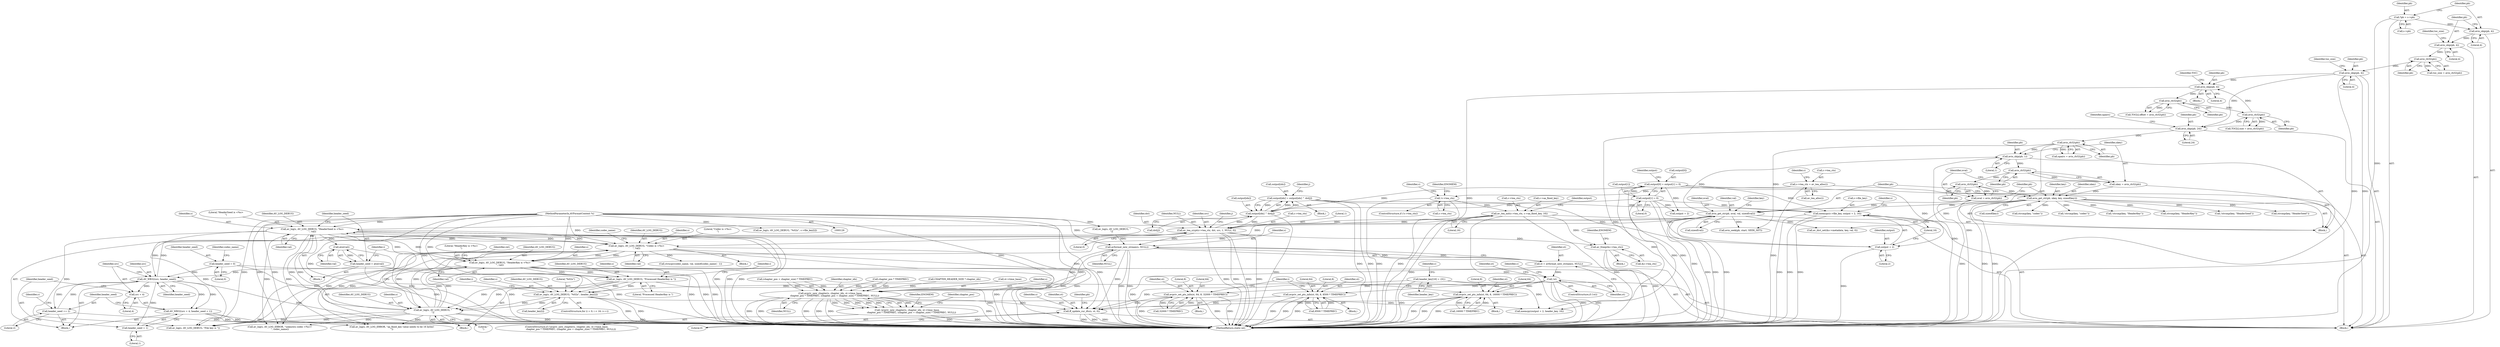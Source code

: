 digraph "0_FFmpeg_ed188f6dcdf0935c939ed813cf8745d50742014b@array" {
"1000517" [label="(Call,output[idx] = output[idx] ^ dst[j])"];
"1000521" [label="(Call,output[idx] ^ dst[j])"];
"1000517" [label="(Call,output[idx] = output[idx] ^ dst[j])"];
"1000448" [label="(Call,output[0] = output[1] = 0)"];
"1000452" [label="(Call,output[1] = 0)"];
"1000489" [label="(Call,av_tea_crypt(c->tea_ctx, dst, src, 1, NULL, 0))"];
"1000440" [label="(Call,av_tea_init(c->tea_ctx, c->aa_fixed_key, 16))"];
"1000433" [label="(Call,!c->tea_ctx)"];
"1000427" [label="(Call,c->tea_ctx = av_tea_alloc())"];
"1000476" [label="(Call,AV_WB32(src, header_seed))"];
"1000318" [label="(Call,header_seed = atoi(val))"];
"1000320" [label="(Call,atoi(val))"];
"1000313" [label="(Call,av_log(s, AV_LOG_DEBUG, \"HeaderSeed is <%s>\n\", val))"];
"1000294" [label="(Call,av_log(s, AV_LOG_DEBUG, \"Codec is <%s>\n\", val))"];
"1000380" [label="(Call,av_log(s, AV_LOG_DEBUG, \"\n\"))"];
"1000360" [label="(Call,av_log(s, AV_LOG_DEBUG, \"Processed HeaderKey is \"))"];
"1000329" [label="(Call,av_log(s, AV_LOG_DEBUG, \"HeaderKey is <%s>\n\", val))"];
"1000127" [label="(MethodParameterIn,AVFormatContext *s)"];
"1000282" [label="(Call,avio_get_str(pb, nval, val, sizeof(val)))"];
"1000276" [label="(Call,avio_get_str(pb, nkey, key, sizeof(key)))"];
"1000274" [label="(Call,avio_rb32(pb))"];
"1000270" [label="(Call,avio_rb32(pb))"];
"1000265" [label="(Call,avio_skip(pb, 1))"];
"1000237" [label="(Call,avio_rb32(pb))"];
"1000232" [label="(Call,avio_skip(pb, 24))"];
"1000194" [label="(Call,avio_skip(pb, 4))"];
"1000192" [label="(Call,avio_rb32(pb))"];
"1000187" [label="(Call,avio_skip(pb, 4))"];
"1000184" [label="(Call,avio_skip(pb, 4))"];
"1000177" [label="(Call,*pb = s->pb)"];
"1000230" [label="(Call,avio_rb32(pb))"];
"1000222" [label="(Call,avio_rb32(pb))"];
"1000213" [label="(Call,avio_skip(pb, 4))"];
"1000268" [label="(Call,nkey = avio_rb32(pb))"];
"1000272" [label="(Call,nval = avio_rb32(pb))"];
"1000373" [label="(Call,av_log(s, AV_LOG_DEBUG, \"%02x\", header_key[i]))"];
"1000168" [label="(Call,header_key[16] = {0})"];
"1000142" [label="(Call,header_seed = 0)"];
"1000486" [label="(Call,header_seed += 2)"];
"1000479" [label="(Call,AV_WB32(src + 4, header_seed + 1))"];
"1000480" [label="(Call,src + 4)"];
"1000483" [label="(Call,header_seed + 1)"];
"1000564" [label="(Call,avformat_new_stream(s, NULL))"];
"1000562" [label="(Call,st = avformat_new_stream(s, NULL))"];
"1000568" [label="(Call,!st)"];
"1000611" [label="(Call,avpriv_set_pts_info(st, 64, 8, 32000 * TIMEPREC))"];
"1000857" [label="(Call,ff_update_cur_dts(s, st, 0))"];
"1000665" [label="(Call,avpriv_set_pts_info(st, 64, 8, 8500 * TIMEPREC))"];
"1000719" [label="(Call,avpriv_set_pts_info(st, 64, 8, 16000 * TIMEPREC))"];
"1000826" [label="(Call,avpriv_new_chapter(s, chapter_idx, st->time_base,\n            chapter_pos * TIMEPREC, (chapter_pos + chapter_size) * TIMEPREC, NULL))"];
"1000825" [label="(Call,!avpriv_new_chapter(s, chapter_idx, st->time_base,\n            chapter_pos * TIMEPREC, (chapter_pos + chapter_size) * TIMEPREC, NULL))"];
"1000571" [label="(Call,av_freep(&c->tea_ctx))"];
"1000528" [label="(Call,memcpy(c->file_key, output + 2, 16))"];
"1000532" [label="(Call,output + 2)"];
"1000277" [label="(Identifier,pb)"];
"1000212" [label="(Block,)"];
"1000427" [label="(Call,c->tea_ctx = av_tea_alloc())"];
"1000825" [label="(Call,!avpriv_new_chapter(s, chapter_idx, st->time_base,\n            chapter_pos * TIMEPREC, (chapter_pos + chapter_size) * TIMEPREC, NULL))"];
"1000282" [label="(Call,avio_get_str(pb, nval, val, sizeof(val)))"];
"1000722" [label="(Literal,8)"];
"1000333" [label="(Identifier,val)"];
"1000858" [label="(Identifier,s)"];
"1000276" [label="(Call,avio_get_str(pb, nkey, key, sizeof(key)))"];
"1000518" [label="(Call,output[idx])"];
"1000835" [label="(Call,(chapter_pos + chapter_size) * TIMEPREC)"];
"1000364" [label="(ControlStructure,for (i = 0; i < 16; i++))"];
"1000194" [label="(Call,avio_skip(pb, 4))"];
"1000325" [label="(Call,strcmp(key, \"HeaderKey\"))"];
"1000828" [label="(Identifier,chapter_idx)"];
"1000294" [label="(Call,av_log(s, AV_LOG_DEBUG, \"Codec is <%s>\n\", val))"];
"1000278" [label="(Identifier,nkey)"];
"1000419" [label="(Call,av_log(s, AV_LOG_ERROR, \"unknown codec <%s>!\n\", codec_name))"];
"1000723" [label="(Call,16000 * TIMEPREC)"];
"1000216" [label="(Call,TOC[i].offset = avio_rb32(pb))"];
"1000458" [label="(Call,output + 2)"];
"1000447" [label="(Literal,16)"];
"1000477" [label="(Identifier,src)"];
"1000236" [label="(Identifier,npairs)"];
"1000525" [label="(Call,dst[j])"];
"1000127" [label="(MethodParameterIn,AVFormatContext *s)"];
"1000222" [label="(Call,avio_rb32(pb))"];
"1000190" [label="(Call,toc_size = avio_rb32(pb))"];
"1000832" [label="(Call,chapter_pos * TIMEPREC)"];
"1000362" [label="(Identifier,AV_LOG_DEBUG)"];
"1000308" [label="(Call,!strcmp(key, \"HeaderSeed\"))"];
"1000611" [label="(Call,avpriv_set_pts_info(st, 64, 8, 32000 * TIMEPREC))"];
"1000532" [label="(Call,output + 2)"];
"1000453" [label="(Call,output[1])"];
"1000481" [label="(Identifier,src)"];
"1000300" [label="(Identifier,codec_name)"];
"1000363" [label="(Literal,\"Processed HeaderKey is \")"];
"1000253" [label="(Identifier,i)"];
"1000457" [label="(Call,memcpy(output + 2, header_key, 16))"];
"1000450" [label="(Identifier,output)"];
"1000309" [label="(Call,strcmp(key, \"HeaderSeed\"))"];
"1000193" [label="(Identifier,pb)"];
"1000382" [label="(Identifier,AV_LOG_DEBUG)"];
"1000188" [label="(Identifier,pb)"];
"1000432" [label="(ControlStructure,if (!c->tea_ctx))"];
"1000234" [label="(Literal,24)"];
"1000381" [label="(Identifier,s)"];
"1000143" [label="(Identifier,header_seed)"];
"1000491" [label="(Identifier,c)"];
"1000475" [label="(Block,)"];
"1000476" [label="(Call,AV_WB32(src, header_seed))"];
"1000565" [label="(Identifier,s)"];
"1000533" [label="(Identifier,output)"];
"1000529" [label="(Call,c->file_key)"];
"1000678" [label="(Block,)"];
"1000571" [label="(Call,av_freep(&c->tea_ctx))"];
"1000434" [label="(Call,c->tea_ctx)"];
"1000195" [label="(Identifier,pb)"];
"1000497" [label="(Literal,0)"];
"1000613" [label="(Literal,64)"];
"1000489" [label="(Call,av_tea_crypt(c->tea_ctx, dst, src, 1, NULL, 0))"];
"1000285" [label="(Identifier,val)"];
"1000199" [label="(Identifier,toc_size)"];
"1000564" [label="(Call,avformat_new_stream(s, NULL))"];
"1000720" [label="(Identifier,st)"];
"1000534" [label="(Literal,2)"];
"1000177" [label="(Call,*pb = s->pb)"];
"1000373" [label="(Call,av_log(s, AV_LOG_DEBUG, \"%02x\", header_key[i]))"];
"1000562" [label="(Call,st = avformat_new_stream(s, NULL))"];
"1000522" [label="(Call,output[idx])"];
"1000238" [label="(Identifier,pb)"];
"1000568" [label="(Call,!st)"];
"1000480" [label="(Call,src + 4)"];
"1000442" [label="(Identifier,c)"];
"1000563" [label="(Identifier,st)"];
"1000269" [label="(Identifier,nkey)"];
"1000232" [label="(Call,avio_skip(pb, 24))"];
"1000521" [label="(Call,output[idx] ^ dst[j])"];
"1000361" [label="(Identifier,s)"];
"1000184" [label="(Call,avio_skip(pb, 4))"];
"1000189" [label="(Literal,4)"];
"1000214" [label="(Identifier,pb)"];
"1000479" [label="(Call,AV_WB32(src + 4, header_seed + 1))"];
"1000299" [label="(Call,strncpy(codec_name, val, sizeof(codec_name) - 1))"];
"1000275" [label="(Identifier,pb)"];
"1000233" [label="(Identifier,pb)"];
"1000265" [label="(Call,avio_skip(pb, 1))"];
"1000172" [label="(Identifier,c)"];
"1000266" [label="(Identifier,pb)"];
"1000271" [label="(Identifier,pb)"];
"1000191" [label="(Identifier,toc_size)"];
"1000328" [label="(Block,)"];
"1000496" [label="(Identifier,NULL)"];
"1000280" [label="(Call,sizeof(key))"];
"1000231" [label="(Identifier,pb)"];
"1000318" [label="(Call,header_seed = atoi(val))"];
"1000196" [label="(Literal,4)"];
"1000375" [label="(Identifier,AV_LOG_DEBUG)"];
"1000433" [label="(Call,!c->tea_ctx)"];
"1000314" [label="(Identifier,s)"];
"1000383" [label="(Literal,\"\n\")"];
"1000582" [label="(Identifier,st)"];
"1000624" [label="(Block,)"];
"1000558" [label="(Call,av_log(s, AV_LOG_DEBUG, \"\n\"))"];
"1000377" [label="(Call,header_key[i])"];
"1000494" [label="(Identifier,src)"];
"1000268" [label="(Call,nkey = avio_rb32(pb))"];
"1000452" [label="(Call,output[1] = 0)"];
"1000376" [label="(Literal,\"%02x\")"];
"1000485" [label="(Literal,1)"];
"1000566" [label="(Identifier,NULL)"];
"1000144" [label="(Literal,0)"];
"1000150" [label="(Identifier,codec_name)"];
"1000459" [label="(Identifier,output)"];
"1000380" [label="(Call,av_log(s, AV_LOG_DEBUG, \"\n\"))"];
"1000786" [label="(Identifier,chapter_pos)"];
"1000667" [label="(Literal,64)"];
"1000877" [label="(MethodReturn,static int)"];
"1000488" [label="(Literal,2)"];
"1000578" [label="(Identifier,ENOMEM)"];
"1000448" [label="(Call,output[0] = output[1] = 0)"];
"1000286" [label="(Call,sizeof(val))"];
"1000290" [label="(Call,strcmp(key, \"codec\"))"];
"1000816" [label="(Call,CHAPTER_HEADER_SIZE * chapter_idx)"];
"1000179" [label="(Call,s->pb)"];
"1000829" [label="(Call,st->time_base)"];
"1000291" [label="(Identifier,key)"];
"1000128" [label="(Block,)"];
"1000567" [label="(ControlStructure,if (!st))"];
"1000824" [label="(ControlStructure,if (!avpriv_new_chapter(s, chapter_idx, st->time_base,\n            chapter_pos * TIMEPREC, (chapter_pos + chapter_size) * TIMEPREC, NULL)))"];
"1000330" [label="(Identifier,s)"];
"1000449" [label="(Call,output[0])"];
"1000142" [label="(Call,header_seed = 0)"];
"1000332" [label="(Literal,\"HeaderKey is <%s>\n\")"];
"1000223" [label="(Identifier,pb)"];
"1000320" [label="(Call,atoi(val))"];
"1000336" [label="(Identifier,ret)"];
"1000486" [label="(Call,header_seed += 2)"];
"1000859" [label="(Identifier,st)"];
"1000843" [label="(Identifier,ENOMEM)"];
"1000840" [label="(Identifier,NULL)"];
"1000331" [label="(Identifier,AV_LOG_DEBUG)"];
"1000668" [label="(Literal,8)"];
"1000537" [label="(Identifier,s)"];
"1000289" [label="(Call,!strcmp(key, \"codec\"))"];
"1000215" [label="(Literal,4)"];
"1000484" [label="(Identifier,header_seed)"];
"1000482" [label="(Literal,4)"];
"1000219" [label="(Identifier,TOC)"];
"1000516" [label="(Block,)"];
"1000293" [label="(Block,)"];
"1000279" [label="(Identifier,key)"];
"1000360" [label="(Call,av_log(s, AV_LOG_DEBUG, \"Processed HeaderKey is \"))"];
"1000296" [label="(Identifier,AV_LOG_DEBUG)"];
"1000441" [label="(Call,c->tea_ctx)"];
"1000536" [label="(Call,av_log(s, AV_LOG_DEBUG, \"File key is \"))"];
"1000549" [label="(Call,av_log(s, AV_LOG_DEBUG, \"%02x\", c->file_key[i]))"];
"1000615" [label="(Call,32000 * TIMEPREC)"];
"1000386" [label="(Call,av_dict_set(&s->metadata, key, val, 0))"];
"1000321" [label="(Identifier,val)"];
"1000192" [label="(Call,avio_rb32(pb))"];
"1000401" [label="(Call,av_log(s, AV_LOG_ERROR, \"aa_fixed_key value needs to be 16 bytes!\n\"))"];
"1000669" [label="(Call,8500 * TIMEPREC)"];
"1000528" [label="(Call,memcpy(c->file_key, output + 2, 16))"];
"1000500" [label="(Identifier,j)"];
"1000444" [label="(Call,c->aa_fixed_key)"];
"1000230" [label="(Call,avio_rb32(pb))"];
"1000295" [label="(Identifier,s)"];
"1000440" [label="(Call,av_tea_init(c->tea_ctx, c->aa_fixed_key, 16))"];
"1000372" [label="(Identifier,i)"];
"1000511" [label="(Identifier,j)"];
"1000535" [label="(Literal,16)"];
"1000862" [label="(Identifier,pb)"];
"1000490" [label="(Call,c->tea_ctx)"];
"1000312" [label="(Block,)"];
"1000329" [label="(Call,av_log(s, AV_LOG_DEBUG, \"HeaderKey is <%s>\n\", val))"];
"1000317" [label="(Identifier,val)"];
"1000185" [label="(Identifier,pb)"];
"1000298" [label="(Identifier,val)"];
"1000487" [label="(Identifier,header_seed)"];
"1000274" [label="(Call,avio_rb32(pb))"];
"1000612" [label="(Identifier,st)"];
"1000495" [label="(Literal,1)"];
"1000483" [label="(Call,header_seed + 1)"];
"1000860" [label="(Literal,0)"];
"1000478" [label="(Identifier,header_seed)"];
"1000284" [label="(Identifier,nval)"];
"1000827" [label="(Identifier,s)"];
"1000435" [label="(Identifier,c)"];
"1000570" [label="(Block,)"];
"1000267" [label="(Literal,1)"];
"1000572" [label="(Call,&c->tea_ctx)"];
"1000591" [label="(Block,)"];
"1000178" [label="(Identifier,pb)"];
"1000761" [label="(Call,avio_seek(pb, start, SEEK_SET))"];
"1000283" [label="(Identifier,pb)"];
"1000273" [label="(Identifier,nval)"];
"1000169" [label="(Identifier,header_key)"];
"1000666" [label="(Identifier,st)"];
"1000270" [label="(Call,avio_rb32(pb))"];
"1000224" [label="(Call,TOC[i].size = avio_rb32(pb))"];
"1000324" [label="(Call,!strcmp(key, \"HeaderKey\"))"];
"1000374" [label="(Identifier,s)"];
"1000235" [label="(Call,npairs = avio_rb32(pb))"];
"1000213" [label="(Call,avio_skip(pb, 4))"];
"1000826" [label="(Call,avpriv_new_chapter(s, chapter_idx, st->time_base,\n            chapter_pos * TIMEPREC, (chapter_pos + chapter_size) * TIMEPREC, NULL))"];
"1000187" [label="(Call,avio_skip(pb, 4))"];
"1000297" [label="(Literal,\"Codec is <%s>\n\")"];
"1000721" [label="(Literal,64)"];
"1000493" [label="(Identifier,dst)"];
"1000315" [label="(Identifier,AV_LOG_DEBUG)"];
"1000857" [label="(Call,ff_update_cur_dts(s, st, 0))"];
"1000254" [label="(Block,)"];
"1000614" [label="(Literal,8)"];
"1000237" [label="(Call,avio_rb32(pb))"];
"1000456" [label="(Literal,0)"];
"1000272" [label="(Call,nval = avio_rb32(pb))"];
"1000431" [label="(Call,av_tea_alloc())"];
"1000574" [label="(Identifier,c)"];
"1000319" [label="(Identifier,header_seed)"];
"1000313" [label="(Call,av_log(s, AV_LOG_DEBUG, \"HeaderSeed is <%s>\n\", val))"];
"1000569" [label="(Identifier,st)"];
"1000366" [label="(Identifier,i)"];
"1000728" [label="(Identifier,i)"];
"1000316" [label="(Literal,\"HeaderSeed is <%s>\n\")"];
"1000665" [label="(Call,avpriv_set_pts_info(st, 64, 8, 8500 * TIMEPREC))"];
"1000517" [label="(Call,output[idx] = output[idx] ^ dst[j])"];
"1000168" [label="(Call,header_key[16] = {0})"];
"1000428" [label="(Call,c->tea_ctx)"];
"1000439" [label="(Identifier,ENOMEM)"];
"1000719" [label="(Call,avpriv_set_pts_info(st, 64, 8, 16000 * TIMEPREC))"];
"1000186" [label="(Literal,4)"];
"1000517" -> "1000516"  [label="AST: "];
"1000517" -> "1000521"  [label="CFG: "];
"1000518" -> "1000517"  [label="AST: "];
"1000521" -> "1000517"  [label="AST: "];
"1000511" -> "1000517"  [label="CFG: "];
"1000517" -> "1000877"  [label="DDG: "];
"1000517" -> "1000877"  [label="DDG: "];
"1000521" -> "1000517"  [label="DDG: "];
"1000521" -> "1000517"  [label="DDG: "];
"1000517" -> "1000521"  [label="DDG: "];
"1000517" -> "1000528"  [label="DDG: "];
"1000517" -> "1000532"  [label="DDG: "];
"1000521" -> "1000525"  [label="CFG: "];
"1000522" -> "1000521"  [label="AST: "];
"1000525" -> "1000521"  [label="AST: "];
"1000521" -> "1000877"  [label="DDG: "];
"1000521" -> "1000489"  [label="DDG: "];
"1000448" -> "1000521"  [label="DDG: "];
"1000452" -> "1000521"  [label="DDG: "];
"1000489" -> "1000521"  [label="DDG: "];
"1000448" -> "1000128"  [label="AST: "];
"1000448" -> "1000452"  [label="CFG: "];
"1000449" -> "1000448"  [label="AST: "];
"1000452" -> "1000448"  [label="AST: "];
"1000459" -> "1000448"  [label="CFG: "];
"1000448" -> "1000877"  [label="DDG: "];
"1000452" -> "1000448"  [label="DDG: "];
"1000448" -> "1000457"  [label="DDG: "];
"1000448" -> "1000458"  [label="DDG: "];
"1000448" -> "1000528"  [label="DDG: "];
"1000448" -> "1000532"  [label="DDG: "];
"1000452" -> "1000456"  [label="CFG: "];
"1000453" -> "1000452"  [label="AST: "];
"1000456" -> "1000452"  [label="AST: "];
"1000452" -> "1000877"  [label="DDG: "];
"1000452" -> "1000457"  [label="DDG: "];
"1000452" -> "1000458"  [label="DDG: "];
"1000452" -> "1000528"  [label="DDG: "];
"1000452" -> "1000532"  [label="DDG: "];
"1000489" -> "1000475"  [label="AST: "];
"1000489" -> "1000497"  [label="CFG: "];
"1000490" -> "1000489"  [label="AST: "];
"1000493" -> "1000489"  [label="AST: "];
"1000494" -> "1000489"  [label="AST: "];
"1000495" -> "1000489"  [label="AST: "];
"1000496" -> "1000489"  [label="AST: "];
"1000497" -> "1000489"  [label="AST: "];
"1000500" -> "1000489"  [label="CFG: "];
"1000489" -> "1000877"  [label="DDG: "];
"1000489" -> "1000877"  [label="DDG: "];
"1000489" -> "1000877"  [label="DDG: "];
"1000489" -> "1000877"  [label="DDG: "];
"1000489" -> "1000476"  [label="DDG: "];
"1000440" -> "1000489"  [label="DDG: "];
"1000476" -> "1000489"  [label="DDG: "];
"1000489" -> "1000564"  [label="DDG: "];
"1000489" -> "1000571"  [label="DDG: "];
"1000440" -> "1000128"  [label="AST: "];
"1000440" -> "1000447"  [label="CFG: "];
"1000441" -> "1000440"  [label="AST: "];
"1000444" -> "1000440"  [label="AST: "];
"1000447" -> "1000440"  [label="AST: "];
"1000450" -> "1000440"  [label="CFG: "];
"1000440" -> "1000877"  [label="DDG: "];
"1000440" -> "1000877"  [label="DDG: "];
"1000440" -> "1000877"  [label="DDG: "];
"1000433" -> "1000440"  [label="DDG: "];
"1000440" -> "1000571"  [label="DDG: "];
"1000433" -> "1000432"  [label="AST: "];
"1000433" -> "1000434"  [label="CFG: "];
"1000434" -> "1000433"  [label="AST: "];
"1000439" -> "1000433"  [label="CFG: "];
"1000442" -> "1000433"  [label="CFG: "];
"1000433" -> "1000877"  [label="DDG: "];
"1000433" -> "1000877"  [label="DDG: "];
"1000427" -> "1000433"  [label="DDG: "];
"1000427" -> "1000128"  [label="AST: "];
"1000427" -> "1000431"  [label="CFG: "];
"1000428" -> "1000427"  [label="AST: "];
"1000431" -> "1000427"  [label="AST: "];
"1000435" -> "1000427"  [label="CFG: "];
"1000427" -> "1000877"  [label="DDG: "];
"1000476" -> "1000475"  [label="AST: "];
"1000476" -> "1000478"  [label="CFG: "];
"1000477" -> "1000476"  [label="AST: "];
"1000478" -> "1000476"  [label="AST: "];
"1000481" -> "1000476"  [label="CFG: "];
"1000476" -> "1000877"  [label="DDG: "];
"1000318" -> "1000476"  [label="DDG: "];
"1000142" -> "1000476"  [label="DDG: "];
"1000486" -> "1000476"  [label="DDG: "];
"1000476" -> "1000479"  [label="DDG: "];
"1000476" -> "1000479"  [label="DDG: "];
"1000476" -> "1000480"  [label="DDG: "];
"1000476" -> "1000483"  [label="DDG: "];
"1000476" -> "1000486"  [label="DDG: "];
"1000318" -> "1000312"  [label="AST: "];
"1000318" -> "1000320"  [label="CFG: "];
"1000319" -> "1000318"  [label="AST: "];
"1000320" -> "1000318"  [label="AST: "];
"1000253" -> "1000318"  [label="CFG: "];
"1000318" -> "1000877"  [label="DDG: "];
"1000318" -> "1000877"  [label="DDG: "];
"1000320" -> "1000318"  [label="DDG: "];
"1000320" -> "1000321"  [label="CFG: "];
"1000321" -> "1000320"  [label="AST: "];
"1000320" -> "1000877"  [label="DDG: "];
"1000313" -> "1000320"  [label="DDG: "];
"1000313" -> "1000312"  [label="AST: "];
"1000313" -> "1000317"  [label="CFG: "];
"1000314" -> "1000313"  [label="AST: "];
"1000315" -> "1000313"  [label="AST: "];
"1000316" -> "1000313"  [label="AST: "];
"1000317" -> "1000313"  [label="AST: "];
"1000319" -> "1000313"  [label="CFG: "];
"1000313" -> "1000877"  [label="DDG: "];
"1000313" -> "1000877"  [label="DDG: "];
"1000313" -> "1000877"  [label="DDG: "];
"1000313" -> "1000294"  [label="DDG: "];
"1000313" -> "1000294"  [label="DDG: "];
"1000294" -> "1000313"  [label="DDG: "];
"1000294" -> "1000313"  [label="DDG: "];
"1000380" -> "1000313"  [label="DDG: "];
"1000380" -> "1000313"  [label="DDG: "];
"1000127" -> "1000313"  [label="DDG: "];
"1000282" -> "1000313"  [label="DDG: "];
"1000313" -> "1000329"  [label="DDG: "];
"1000313" -> "1000329"  [label="DDG: "];
"1000313" -> "1000401"  [label="DDG: "];
"1000313" -> "1000419"  [label="DDG: "];
"1000313" -> "1000536"  [label="DDG: "];
"1000313" -> "1000536"  [label="DDG: "];
"1000294" -> "1000293"  [label="AST: "];
"1000294" -> "1000298"  [label="CFG: "];
"1000295" -> "1000294"  [label="AST: "];
"1000296" -> "1000294"  [label="AST: "];
"1000297" -> "1000294"  [label="AST: "];
"1000298" -> "1000294"  [label="AST: "];
"1000300" -> "1000294"  [label="CFG: "];
"1000294" -> "1000877"  [label="DDG: "];
"1000294" -> "1000877"  [label="DDG: "];
"1000294" -> "1000877"  [label="DDG: "];
"1000380" -> "1000294"  [label="DDG: "];
"1000380" -> "1000294"  [label="DDG: "];
"1000127" -> "1000294"  [label="DDG: "];
"1000282" -> "1000294"  [label="DDG: "];
"1000294" -> "1000299"  [label="DDG: "];
"1000294" -> "1000329"  [label="DDG: "];
"1000294" -> "1000329"  [label="DDG: "];
"1000294" -> "1000401"  [label="DDG: "];
"1000294" -> "1000419"  [label="DDG: "];
"1000294" -> "1000536"  [label="DDG: "];
"1000294" -> "1000536"  [label="DDG: "];
"1000380" -> "1000328"  [label="AST: "];
"1000380" -> "1000383"  [label="CFG: "];
"1000381" -> "1000380"  [label="AST: "];
"1000382" -> "1000380"  [label="AST: "];
"1000383" -> "1000380"  [label="AST: "];
"1000253" -> "1000380"  [label="CFG: "];
"1000380" -> "1000877"  [label="DDG: "];
"1000380" -> "1000877"  [label="DDG: "];
"1000380" -> "1000877"  [label="DDG: "];
"1000380" -> "1000329"  [label="DDG: "];
"1000380" -> "1000329"  [label="DDG: "];
"1000360" -> "1000380"  [label="DDG: "];
"1000360" -> "1000380"  [label="DDG: "];
"1000373" -> "1000380"  [label="DDG: "];
"1000373" -> "1000380"  [label="DDG: "];
"1000127" -> "1000380"  [label="DDG: "];
"1000380" -> "1000401"  [label="DDG: "];
"1000380" -> "1000419"  [label="DDG: "];
"1000380" -> "1000536"  [label="DDG: "];
"1000380" -> "1000536"  [label="DDG: "];
"1000360" -> "1000328"  [label="AST: "];
"1000360" -> "1000363"  [label="CFG: "];
"1000361" -> "1000360"  [label="AST: "];
"1000362" -> "1000360"  [label="AST: "];
"1000363" -> "1000360"  [label="AST: "];
"1000366" -> "1000360"  [label="CFG: "];
"1000360" -> "1000877"  [label="DDG: "];
"1000329" -> "1000360"  [label="DDG: "];
"1000329" -> "1000360"  [label="DDG: "];
"1000127" -> "1000360"  [label="DDG: "];
"1000360" -> "1000373"  [label="DDG: "];
"1000360" -> "1000373"  [label="DDG: "];
"1000329" -> "1000328"  [label="AST: "];
"1000329" -> "1000333"  [label="CFG: "];
"1000330" -> "1000329"  [label="AST: "];
"1000331" -> "1000329"  [label="AST: "];
"1000332" -> "1000329"  [label="AST: "];
"1000333" -> "1000329"  [label="AST: "];
"1000336" -> "1000329"  [label="CFG: "];
"1000329" -> "1000877"  [label="DDG: "];
"1000329" -> "1000877"  [label="DDG: "];
"1000329" -> "1000877"  [label="DDG: "];
"1000329" -> "1000877"  [label="DDG: "];
"1000127" -> "1000329"  [label="DDG: "];
"1000282" -> "1000329"  [label="DDG: "];
"1000127" -> "1000126"  [label="AST: "];
"1000127" -> "1000877"  [label="DDG: "];
"1000127" -> "1000373"  [label="DDG: "];
"1000127" -> "1000401"  [label="DDG: "];
"1000127" -> "1000419"  [label="DDG: "];
"1000127" -> "1000536"  [label="DDG: "];
"1000127" -> "1000549"  [label="DDG: "];
"1000127" -> "1000558"  [label="DDG: "];
"1000127" -> "1000564"  [label="DDG: "];
"1000127" -> "1000826"  [label="DDG: "];
"1000127" -> "1000857"  [label="DDG: "];
"1000282" -> "1000254"  [label="AST: "];
"1000282" -> "1000286"  [label="CFG: "];
"1000283" -> "1000282"  [label="AST: "];
"1000284" -> "1000282"  [label="AST: "];
"1000285" -> "1000282"  [label="AST: "];
"1000286" -> "1000282"  [label="AST: "];
"1000291" -> "1000282"  [label="CFG: "];
"1000282" -> "1000877"  [label="DDG: "];
"1000282" -> "1000877"  [label="DDG: "];
"1000282" -> "1000877"  [label="DDG: "];
"1000282" -> "1000265"  [label="DDG: "];
"1000276" -> "1000282"  [label="DDG: "];
"1000272" -> "1000282"  [label="DDG: "];
"1000282" -> "1000386"  [label="DDG: "];
"1000282" -> "1000761"  [label="DDG: "];
"1000276" -> "1000254"  [label="AST: "];
"1000276" -> "1000280"  [label="CFG: "];
"1000277" -> "1000276"  [label="AST: "];
"1000278" -> "1000276"  [label="AST: "];
"1000279" -> "1000276"  [label="AST: "];
"1000280" -> "1000276"  [label="AST: "];
"1000283" -> "1000276"  [label="CFG: "];
"1000276" -> "1000877"  [label="DDG: "];
"1000276" -> "1000877"  [label="DDG: "];
"1000274" -> "1000276"  [label="DDG: "];
"1000268" -> "1000276"  [label="DDG: "];
"1000276" -> "1000289"  [label="DDG: "];
"1000276" -> "1000290"  [label="DDG: "];
"1000276" -> "1000308"  [label="DDG: "];
"1000276" -> "1000309"  [label="DDG: "];
"1000276" -> "1000324"  [label="DDG: "];
"1000276" -> "1000325"  [label="DDG: "];
"1000276" -> "1000386"  [label="DDG: "];
"1000274" -> "1000272"  [label="AST: "];
"1000274" -> "1000275"  [label="CFG: "];
"1000275" -> "1000274"  [label="AST: "];
"1000272" -> "1000274"  [label="CFG: "];
"1000274" -> "1000272"  [label="DDG: "];
"1000270" -> "1000274"  [label="DDG: "];
"1000270" -> "1000268"  [label="AST: "];
"1000270" -> "1000271"  [label="CFG: "];
"1000271" -> "1000270"  [label="AST: "];
"1000268" -> "1000270"  [label="CFG: "];
"1000270" -> "1000268"  [label="DDG: "];
"1000265" -> "1000270"  [label="DDG: "];
"1000265" -> "1000254"  [label="AST: "];
"1000265" -> "1000267"  [label="CFG: "];
"1000266" -> "1000265"  [label="AST: "];
"1000267" -> "1000265"  [label="AST: "];
"1000269" -> "1000265"  [label="CFG: "];
"1000265" -> "1000877"  [label="DDG: "];
"1000237" -> "1000265"  [label="DDG: "];
"1000237" -> "1000235"  [label="AST: "];
"1000237" -> "1000238"  [label="CFG: "];
"1000238" -> "1000237"  [label="AST: "];
"1000235" -> "1000237"  [label="CFG: "];
"1000237" -> "1000877"  [label="DDG: "];
"1000237" -> "1000235"  [label="DDG: "];
"1000232" -> "1000237"  [label="DDG: "];
"1000237" -> "1000761"  [label="DDG: "];
"1000232" -> "1000128"  [label="AST: "];
"1000232" -> "1000234"  [label="CFG: "];
"1000233" -> "1000232"  [label="AST: "];
"1000234" -> "1000232"  [label="AST: "];
"1000236" -> "1000232"  [label="CFG: "];
"1000232" -> "1000877"  [label="DDG: "];
"1000194" -> "1000232"  [label="DDG: "];
"1000230" -> "1000232"  [label="DDG: "];
"1000194" -> "1000128"  [label="AST: "];
"1000194" -> "1000196"  [label="CFG: "];
"1000195" -> "1000194"  [label="AST: "];
"1000196" -> "1000194"  [label="AST: "];
"1000199" -> "1000194"  [label="CFG: "];
"1000194" -> "1000877"  [label="DDG: "];
"1000194" -> "1000877"  [label="DDG: "];
"1000192" -> "1000194"  [label="DDG: "];
"1000194" -> "1000213"  [label="DDG: "];
"1000192" -> "1000190"  [label="AST: "];
"1000192" -> "1000193"  [label="CFG: "];
"1000193" -> "1000192"  [label="AST: "];
"1000190" -> "1000192"  [label="CFG: "];
"1000192" -> "1000190"  [label="DDG: "];
"1000187" -> "1000192"  [label="DDG: "];
"1000187" -> "1000128"  [label="AST: "];
"1000187" -> "1000189"  [label="CFG: "];
"1000188" -> "1000187"  [label="AST: "];
"1000189" -> "1000187"  [label="AST: "];
"1000191" -> "1000187"  [label="CFG: "];
"1000184" -> "1000187"  [label="DDG: "];
"1000184" -> "1000128"  [label="AST: "];
"1000184" -> "1000186"  [label="CFG: "];
"1000185" -> "1000184"  [label="AST: "];
"1000186" -> "1000184"  [label="AST: "];
"1000188" -> "1000184"  [label="CFG: "];
"1000177" -> "1000184"  [label="DDG: "];
"1000177" -> "1000128"  [label="AST: "];
"1000177" -> "1000179"  [label="CFG: "];
"1000178" -> "1000177"  [label="AST: "];
"1000179" -> "1000177"  [label="AST: "];
"1000185" -> "1000177"  [label="CFG: "];
"1000177" -> "1000877"  [label="DDG: "];
"1000230" -> "1000224"  [label="AST: "];
"1000230" -> "1000231"  [label="CFG: "];
"1000231" -> "1000230"  [label="AST: "];
"1000224" -> "1000230"  [label="CFG: "];
"1000230" -> "1000213"  [label="DDG: "];
"1000230" -> "1000224"  [label="DDG: "];
"1000222" -> "1000230"  [label="DDG: "];
"1000222" -> "1000216"  [label="AST: "];
"1000222" -> "1000223"  [label="CFG: "];
"1000223" -> "1000222"  [label="AST: "];
"1000216" -> "1000222"  [label="CFG: "];
"1000222" -> "1000216"  [label="DDG: "];
"1000213" -> "1000222"  [label="DDG: "];
"1000213" -> "1000212"  [label="AST: "];
"1000213" -> "1000215"  [label="CFG: "];
"1000214" -> "1000213"  [label="AST: "];
"1000215" -> "1000213"  [label="AST: "];
"1000219" -> "1000213"  [label="CFG: "];
"1000213" -> "1000877"  [label="DDG: "];
"1000268" -> "1000254"  [label="AST: "];
"1000269" -> "1000268"  [label="AST: "];
"1000273" -> "1000268"  [label="CFG: "];
"1000272" -> "1000254"  [label="AST: "];
"1000273" -> "1000272"  [label="AST: "];
"1000277" -> "1000272"  [label="CFG: "];
"1000272" -> "1000877"  [label="DDG: "];
"1000373" -> "1000364"  [label="AST: "];
"1000373" -> "1000377"  [label="CFG: "];
"1000374" -> "1000373"  [label="AST: "];
"1000375" -> "1000373"  [label="AST: "];
"1000376" -> "1000373"  [label="AST: "];
"1000377" -> "1000373"  [label="AST: "];
"1000372" -> "1000373"  [label="CFG: "];
"1000373" -> "1000877"  [label="DDG: "];
"1000373" -> "1000877"  [label="DDG: "];
"1000168" -> "1000373"  [label="DDG: "];
"1000373" -> "1000457"  [label="DDG: "];
"1000168" -> "1000128"  [label="AST: "];
"1000168" -> "1000169"  [label="CFG: "];
"1000169" -> "1000168"  [label="AST: "];
"1000172" -> "1000168"  [label="CFG: "];
"1000168" -> "1000877"  [label="DDG: "];
"1000168" -> "1000457"  [label="DDG: "];
"1000142" -> "1000128"  [label="AST: "];
"1000142" -> "1000144"  [label="CFG: "];
"1000143" -> "1000142"  [label="AST: "];
"1000144" -> "1000142"  [label="AST: "];
"1000150" -> "1000142"  [label="CFG: "];
"1000142" -> "1000877"  [label="DDG: "];
"1000486" -> "1000475"  [label="AST: "];
"1000486" -> "1000488"  [label="CFG: "];
"1000487" -> "1000486"  [label="AST: "];
"1000488" -> "1000486"  [label="AST: "];
"1000491" -> "1000486"  [label="CFG: "];
"1000486" -> "1000877"  [label="DDG: "];
"1000479" -> "1000475"  [label="AST: "];
"1000479" -> "1000483"  [label="CFG: "];
"1000480" -> "1000479"  [label="AST: "];
"1000483" -> "1000479"  [label="AST: "];
"1000487" -> "1000479"  [label="CFG: "];
"1000479" -> "1000877"  [label="DDG: "];
"1000479" -> "1000877"  [label="DDG: "];
"1000479" -> "1000877"  [label="DDG: "];
"1000480" -> "1000482"  [label="CFG: "];
"1000481" -> "1000480"  [label="AST: "];
"1000482" -> "1000480"  [label="AST: "];
"1000484" -> "1000480"  [label="CFG: "];
"1000483" -> "1000485"  [label="CFG: "];
"1000484" -> "1000483"  [label="AST: "];
"1000485" -> "1000483"  [label="AST: "];
"1000564" -> "1000562"  [label="AST: "];
"1000564" -> "1000566"  [label="CFG: "];
"1000565" -> "1000564"  [label="AST: "];
"1000566" -> "1000564"  [label="AST: "];
"1000562" -> "1000564"  [label="CFG: "];
"1000564" -> "1000877"  [label="DDG: "];
"1000564" -> "1000877"  [label="DDG: "];
"1000564" -> "1000562"  [label="DDG: "];
"1000564" -> "1000562"  [label="DDG: "];
"1000558" -> "1000564"  [label="DDG: "];
"1000564" -> "1000826"  [label="DDG: "];
"1000564" -> "1000826"  [label="DDG: "];
"1000564" -> "1000857"  [label="DDG: "];
"1000562" -> "1000128"  [label="AST: "];
"1000563" -> "1000562"  [label="AST: "];
"1000569" -> "1000562"  [label="CFG: "];
"1000562" -> "1000877"  [label="DDG: "];
"1000562" -> "1000568"  [label="DDG: "];
"1000568" -> "1000567"  [label="AST: "];
"1000568" -> "1000569"  [label="CFG: "];
"1000569" -> "1000568"  [label="AST: "];
"1000574" -> "1000568"  [label="CFG: "];
"1000582" -> "1000568"  [label="CFG: "];
"1000568" -> "1000877"  [label="DDG: "];
"1000568" -> "1000877"  [label="DDG: "];
"1000568" -> "1000611"  [label="DDG: "];
"1000568" -> "1000665"  [label="DDG: "];
"1000568" -> "1000719"  [label="DDG: "];
"1000568" -> "1000857"  [label="DDG: "];
"1000611" -> "1000591"  [label="AST: "];
"1000611" -> "1000615"  [label="CFG: "];
"1000612" -> "1000611"  [label="AST: "];
"1000613" -> "1000611"  [label="AST: "];
"1000614" -> "1000611"  [label="AST: "];
"1000615" -> "1000611"  [label="AST: "];
"1000728" -> "1000611"  [label="CFG: "];
"1000611" -> "1000877"  [label="DDG: "];
"1000611" -> "1000877"  [label="DDG: "];
"1000611" -> "1000877"  [label="DDG: "];
"1000615" -> "1000611"  [label="DDG: "];
"1000615" -> "1000611"  [label="DDG: "];
"1000611" -> "1000857"  [label="DDG: "];
"1000857" -> "1000128"  [label="AST: "];
"1000857" -> "1000860"  [label="CFG: "];
"1000858" -> "1000857"  [label="AST: "];
"1000859" -> "1000857"  [label="AST: "];
"1000860" -> "1000857"  [label="AST: "];
"1000862" -> "1000857"  [label="CFG: "];
"1000857" -> "1000877"  [label="DDG: "];
"1000857" -> "1000877"  [label="DDG: "];
"1000857" -> "1000877"  [label="DDG: "];
"1000826" -> "1000857"  [label="DDG: "];
"1000719" -> "1000857"  [label="DDG: "];
"1000665" -> "1000857"  [label="DDG: "];
"1000665" -> "1000624"  [label="AST: "];
"1000665" -> "1000669"  [label="CFG: "];
"1000666" -> "1000665"  [label="AST: "];
"1000667" -> "1000665"  [label="AST: "];
"1000668" -> "1000665"  [label="AST: "];
"1000669" -> "1000665"  [label="AST: "];
"1000728" -> "1000665"  [label="CFG: "];
"1000665" -> "1000877"  [label="DDG: "];
"1000665" -> "1000877"  [label="DDG: "];
"1000665" -> "1000877"  [label="DDG: "];
"1000669" -> "1000665"  [label="DDG: "];
"1000669" -> "1000665"  [label="DDG: "];
"1000719" -> "1000678"  [label="AST: "];
"1000719" -> "1000723"  [label="CFG: "];
"1000720" -> "1000719"  [label="AST: "];
"1000721" -> "1000719"  [label="AST: "];
"1000722" -> "1000719"  [label="AST: "];
"1000723" -> "1000719"  [label="AST: "];
"1000728" -> "1000719"  [label="CFG: "];
"1000719" -> "1000877"  [label="DDG: "];
"1000719" -> "1000877"  [label="DDG: "];
"1000719" -> "1000877"  [label="DDG: "];
"1000723" -> "1000719"  [label="DDG: "];
"1000723" -> "1000719"  [label="DDG: "];
"1000826" -> "1000825"  [label="AST: "];
"1000826" -> "1000840"  [label="CFG: "];
"1000827" -> "1000826"  [label="AST: "];
"1000828" -> "1000826"  [label="AST: "];
"1000829" -> "1000826"  [label="AST: "];
"1000832" -> "1000826"  [label="AST: "];
"1000835" -> "1000826"  [label="AST: "];
"1000840" -> "1000826"  [label="AST: "];
"1000825" -> "1000826"  [label="CFG: "];
"1000826" -> "1000877"  [label="DDG: "];
"1000826" -> "1000877"  [label="DDG: "];
"1000826" -> "1000877"  [label="DDG: "];
"1000826" -> "1000877"  [label="DDG: "];
"1000826" -> "1000877"  [label="DDG: "];
"1000826" -> "1000877"  [label="DDG: "];
"1000826" -> "1000825"  [label="DDG: "];
"1000826" -> "1000825"  [label="DDG: "];
"1000826" -> "1000825"  [label="DDG: "];
"1000826" -> "1000825"  [label="DDG: "];
"1000826" -> "1000825"  [label="DDG: "];
"1000826" -> "1000825"  [label="DDG: "];
"1000816" -> "1000826"  [label="DDG: "];
"1000832" -> "1000826"  [label="DDG: "];
"1000832" -> "1000826"  [label="DDG: "];
"1000835" -> "1000826"  [label="DDG: "];
"1000835" -> "1000826"  [label="DDG: "];
"1000825" -> "1000824"  [label="AST: "];
"1000786" -> "1000825"  [label="CFG: "];
"1000843" -> "1000825"  [label="CFG: "];
"1000825" -> "1000877"  [label="DDG: "];
"1000825" -> "1000877"  [label="DDG: "];
"1000571" -> "1000570"  [label="AST: "];
"1000571" -> "1000572"  [label="CFG: "];
"1000572" -> "1000571"  [label="AST: "];
"1000578" -> "1000571"  [label="CFG: "];
"1000571" -> "1000877"  [label="DDG: "];
"1000571" -> "1000877"  [label="DDG: "];
"1000528" -> "1000128"  [label="AST: "];
"1000528" -> "1000535"  [label="CFG: "];
"1000529" -> "1000528"  [label="AST: "];
"1000532" -> "1000528"  [label="AST: "];
"1000535" -> "1000528"  [label="AST: "];
"1000537" -> "1000528"  [label="CFG: "];
"1000528" -> "1000877"  [label="DDG: "];
"1000528" -> "1000877"  [label="DDG: "];
"1000528" -> "1000877"  [label="DDG: "];
"1000532" -> "1000534"  [label="CFG: "];
"1000533" -> "1000532"  [label="AST: "];
"1000534" -> "1000532"  [label="AST: "];
"1000535" -> "1000532"  [label="CFG: "];
"1000532" -> "1000877"  [label="DDG: "];
}
